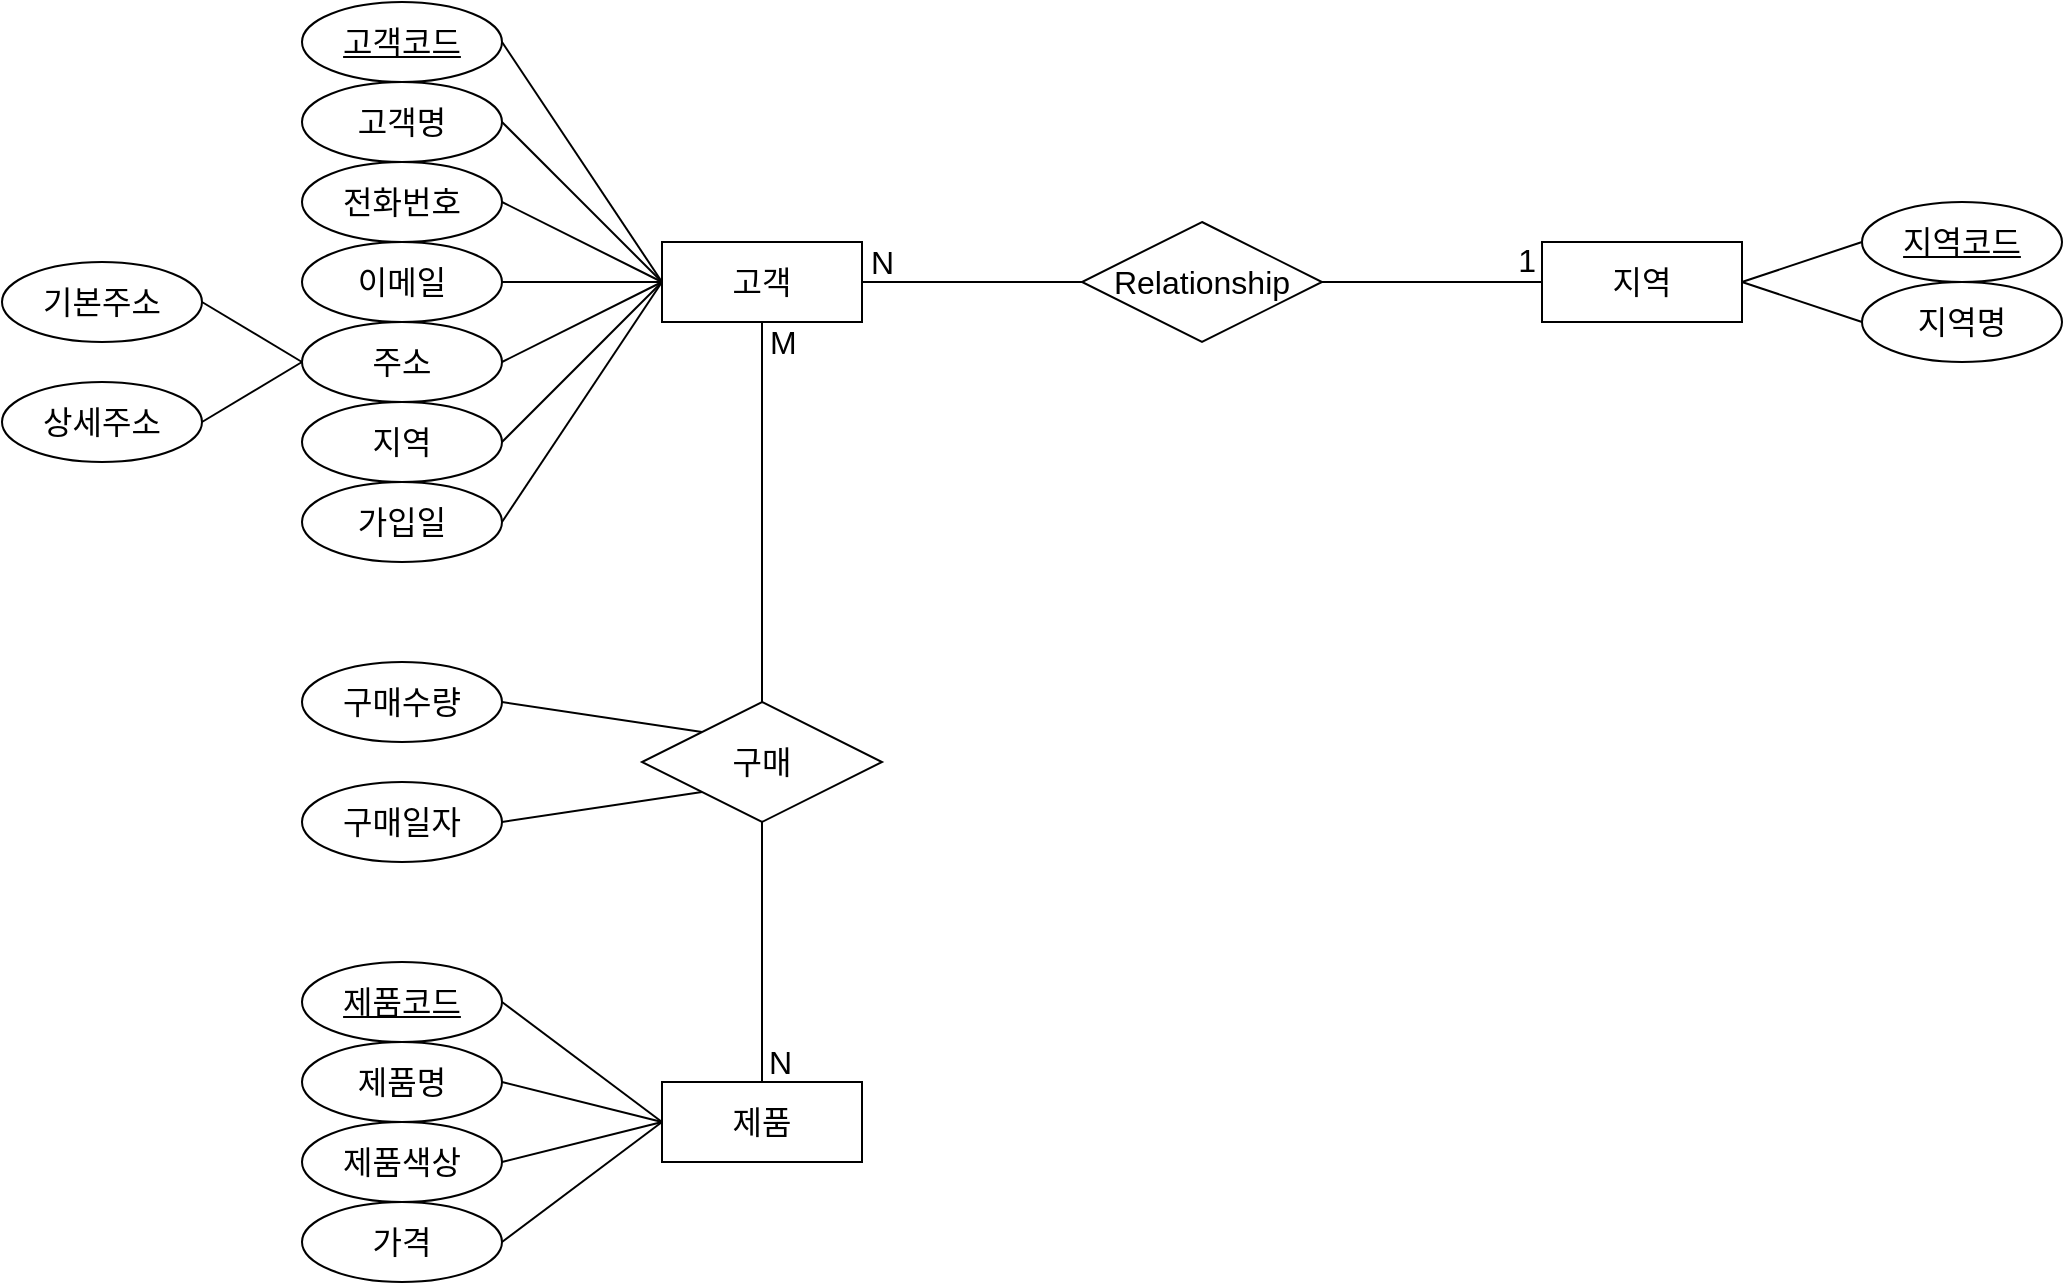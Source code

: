 <mxfile version="23.0.2" type="github" pages="2">
  <diagram name="페이지-1" id="VXVqVvbSLFKc98BMj8N4">
    <mxGraphModel dx="1903" dy="1603" grid="1" gridSize="10" guides="1" tooltips="1" connect="1" arrows="1" fold="1" page="0" pageScale="1" pageWidth="827" pageHeight="1169" math="0" shadow="0">
      <root>
        <mxCell id="0" />
        <mxCell id="1" parent="0" />
        <mxCell id="eDF0rX1CZeztAPuccwW2-1" value="고객" style="whiteSpace=wrap;html=1;align=center;fontSize=16;" vertex="1" parent="1">
          <mxGeometry x="-120" y="-120" width="100" height="40" as="geometry" />
        </mxCell>
        <mxCell id="eDF0rX1CZeztAPuccwW2-4" value="지역" style="whiteSpace=wrap;html=1;align=center;fontSize=16;" vertex="1" parent="1">
          <mxGeometry x="320" y="-120" width="100" height="40" as="geometry" />
        </mxCell>
        <mxCell id="eDF0rX1CZeztAPuccwW2-5" value="제품" style="whiteSpace=wrap;html=1;align=center;fontSize=16;" vertex="1" parent="1">
          <mxGeometry x="-120" y="300" width="100" height="40" as="geometry" />
        </mxCell>
        <mxCell id="eDF0rX1CZeztAPuccwW2-6" value="고객코드" style="ellipse;whiteSpace=wrap;html=1;align=center;fontStyle=4;fontSize=16;" vertex="1" parent="1">
          <mxGeometry x="-300" y="-240" width="100" height="40" as="geometry" />
        </mxCell>
        <mxCell id="eDF0rX1CZeztAPuccwW2-7" value="고객명" style="ellipse;whiteSpace=wrap;html=1;align=center;fontSize=16;" vertex="1" parent="1">
          <mxGeometry x="-300" y="-200" width="100" height="40" as="geometry" />
        </mxCell>
        <mxCell id="eDF0rX1CZeztAPuccwW2-8" value="전화번호" style="ellipse;whiteSpace=wrap;html=1;align=center;fontSize=16;" vertex="1" parent="1">
          <mxGeometry x="-300" y="-160" width="100" height="40" as="geometry" />
        </mxCell>
        <mxCell id="eDF0rX1CZeztAPuccwW2-9" value="이메일" style="ellipse;whiteSpace=wrap;html=1;align=center;fontSize=16;" vertex="1" parent="1">
          <mxGeometry x="-300" y="-120" width="100" height="40" as="geometry" />
        </mxCell>
        <mxCell id="eDF0rX1CZeztAPuccwW2-10" value="주소" style="ellipse;whiteSpace=wrap;html=1;align=center;fontSize=16;" vertex="1" parent="1">
          <mxGeometry x="-300" y="-80" width="100" height="40" as="geometry" />
        </mxCell>
        <mxCell id="eDF0rX1CZeztAPuccwW2-11" value="지역" style="ellipse;whiteSpace=wrap;html=1;align=center;fontSize=16;" vertex="1" parent="1">
          <mxGeometry x="-300" y="-40" width="100" height="40" as="geometry" />
        </mxCell>
        <mxCell id="eDF0rX1CZeztAPuccwW2-12" value="가입일&lt;br&gt;" style="ellipse;whiteSpace=wrap;html=1;align=center;fontSize=16;" vertex="1" parent="1">
          <mxGeometry x="-300" width="100" height="40" as="geometry" />
        </mxCell>
        <mxCell id="eDF0rX1CZeztAPuccwW2-13" value="기본주소" style="ellipse;whiteSpace=wrap;html=1;align=center;fontSize=16;" vertex="1" parent="1">
          <mxGeometry x="-450" y="-110" width="100" height="40" as="geometry" />
        </mxCell>
        <mxCell id="eDF0rX1CZeztAPuccwW2-14" value="상세주소" style="ellipse;whiteSpace=wrap;html=1;align=center;fontSize=16;" vertex="1" parent="1">
          <mxGeometry x="-450" y="-50" width="100" height="40" as="geometry" />
        </mxCell>
        <mxCell id="eDF0rX1CZeztAPuccwW2-15" value="지역명" style="ellipse;whiteSpace=wrap;html=1;align=center;fontSize=16;" vertex="1" parent="1">
          <mxGeometry x="480" y="-100" width="100" height="40" as="geometry" />
        </mxCell>
        <mxCell id="eDF0rX1CZeztAPuccwW2-16" value="지역코드" style="ellipse;whiteSpace=wrap;html=1;align=center;fontStyle=4;fontSize=16;" vertex="1" parent="1">
          <mxGeometry x="480" y="-140" width="100" height="40" as="geometry" />
        </mxCell>
        <mxCell id="eDF0rX1CZeztAPuccwW2-18" value="제품코드" style="ellipse;whiteSpace=wrap;html=1;align=center;fontStyle=4;fontSize=16;" vertex="1" parent="1">
          <mxGeometry x="-300" y="240" width="100" height="40" as="geometry" />
        </mxCell>
        <mxCell id="eDF0rX1CZeztAPuccwW2-19" value="제품명" style="ellipse;whiteSpace=wrap;html=1;align=center;fontSize=16;" vertex="1" parent="1">
          <mxGeometry x="-300" y="280" width="100" height="40" as="geometry" />
        </mxCell>
        <mxCell id="eDF0rX1CZeztAPuccwW2-20" value="제품색상" style="ellipse;whiteSpace=wrap;html=1;align=center;fontSize=16;" vertex="1" parent="1">
          <mxGeometry x="-300" y="320" width="100" height="40" as="geometry" />
        </mxCell>
        <mxCell id="eDF0rX1CZeztAPuccwW2-21" value="가격" style="ellipse;whiteSpace=wrap;html=1;align=center;fontSize=16;" vertex="1" parent="1">
          <mxGeometry x="-300" y="360" width="100" height="40" as="geometry" />
        </mxCell>
        <mxCell id="eDF0rX1CZeztAPuccwW2-23" value="" style="endArrow=none;html=1;rounded=0;fontSize=12;startSize=8;endSize=8;curved=1;exitX=0.5;exitY=1;exitDx=0;exitDy=0;entryX=0.5;entryY=0;entryDx=0;entryDy=0;" edge="1" parent="1" source="eDF0rX1CZeztAPuccwW2-1" target="eDF0rX1CZeztAPuccwW2-5">
          <mxGeometry relative="1" as="geometry">
            <mxPoint x="-240" y="70" as="sourcePoint" />
            <mxPoint x="-80" y="70" as="targetPoint" />
          </mxGeometry>
        </mxCell>
        <mxCell id="eDF0rX1CZeztAPuccwW2-24" value="M" style="resizable=0;html=1;whiteSpace=wrap;align=left;verticalAlign=bottom;fontSize=16;" connectable="0" vertex="1" parent="eDF0rX1CZeztAPuccwW2-23">
          <mxGeometry x="-1" relative="1" as="geometry">
            <mxPoint x="2" y="21" as="offset" />
          </mxGeometry>
        </mxCell>
        <mxCell id="eDF0rX1CZeztAPuccwW2-25" value="N" style="resizable=0;html=1;whiteSpace=wrap;align=right;verticalAlign=bottom;fontSize=16;" connectable="0" vertex="1" parent="eDF0rX1CZeztAPuccwW2-23">
          <mxGeometry x="1" relative="1" as="geometry">
            <mxPoint x="16" y="1" as="offset" />
          </mxGeometry>
        </mxCell>
        <mxCell id="eDF0rX1CZeztAPuccwW2-22" value="구매" style="shape=rhombus;perimeter=rhombusPerimeter;whiteSpace=wrap;html=1;align=center;fontSize=16;" vertex="1" parent="1">
          <mxGeometry x="-130" y="110" width="120" height="60" as="geometry" />
        </mxCell>
        <mxCell id="eDF0rX1CZeztAPuccwW2-26" value="구매수량" style="ellipse;whiteSpace=wrap;html=1;align=center;fontSize=16;" vertex="1" parent="1">
          <mxGeometry x="-300" y="90" width="100" height="40" as="geometry" />
        </mxCell>
        <mxCell id="eDF0rX1CZeztAPuccwW2-27" value="구매일자" style="ellipse;whiteSpace=wrap;html=1;align=center;fontSize=16;" vertex="1" parent="1">
          <mxGeometry x="-300" y="150" width="100" height="40" as="geometry" />
        </mxCell>
        <mxCell id="eDF0rX1CZeztAPuccwW2-28" value="Relationship" style="shape=rhombus;perimeter=rhombusPerimeter;whiteSpace=wrap;html=1;align=center;fontSize=16;" vertex="1" parent="1">
          <mxGeometry x="90" y="-130" width="120" height="60" as="geometry" />
        </mxCell>
        <mxCell id="eDF0rX1CZeztAPuccwW2-29" value="" style="endArrow=none;html=1;rounded=0;fontSize=12;startSize=8;endSize=8;curved=1;entryX=0;entryY=0.5;entryDx=0;entryDy=0;exitX=1;exitY=0.5;exitDx=0;exitDy=0;" edge="1" parent="1" source="eDF0rX1CZeztAPuccwW2-28" target="eDF0rX1CZeztAPuccwW2-4">
          <mxGeometry relative="1" as="geometry">
            <mxPoint x="130" y="70" as="sourcePoint" />
            <mxPoint x="290" y="70" as="targetPoint" />
          </mxGeometry>
        </mxCell>
        <mxCell id="eDF0rX1CZeztAPuccwW2-30" value="1" style="resizable=0;html=1;whiteSpace=wrap;align=right;verticalAlign=bottom;fontSize=16;" connectable="0" vertex="1" parent="eDF0rX1CZeztAPuccwW2-29">
          <mxGeometry x="1" relative="1" as="geometry">
            <mxPoint x="-2" as="offset" />
          </mxGeometry>
        </mxCell>
        <mxCell id="eDF0rX1CZeztAPuccwW2-31" value="" style="endArrow=none;html=1;rounded=0;fontSize=12;startSize=8;endSize=8;curved=1;entryX=1;entryY=0.5;entryDx=0;entryDy=0;exitX=0;exitY=0.5;exitDx=0;exitDy=0;" edge="1" parent="1" source="eDF0rX1CZeztAPuccwW2-28" target="eDF0rX1CZeztAPuccwW2-1">
          <mxGeometry relative="1" as="geometry">
            <mxPoint x="130" y="70" as="sourcePoint" />
            <mxPoint x="290" y="70" as="targetPoint" />
          </mxGeometry>
        </mxCell>
        <mxCell id="eDF0rX1CZeztAPuccwW2-32" value="N" style="resizable=0;html=1;whiteSpace=wrap;align=right;verticalAlign=bottom;fontSize=16;" connectable="0" vertex="1" parent="eDF0rX1CZeztAPuccwW2-31">
          <mxGeometry x="1" relative="1" as="geometry">
            <mxPoint x="17" y="1" as="offset" />
          </mxGeometry>
        </mxCell>
        <mxCell id="eDF0rX1CZeztAPuccwW2-33" value="" style="endArrow=none;html=1;rounded=0;fontSize=12;startSize=8;endSize=8;curved=1;exitX=1;exitY=0.5;exitDx=0;exitDy=0;entryX=0;entryY=0.5;entryDx=0;entryDy=0;" edge="1" parent="1" source="eDF0rX1CZeztAPuccwW2-6" target="eDF0rX1CZeztAPuccwW2-1">
          <mxGeometry relative="1" as="geometry">
            <mxPoint x="-190" y="60" as="sourcePoint" />
            <mxPoint x="-30" y="60" as="targetPoint" />
          </mxGeometry>
        </mxCell>
        <mxCell id="eDF0rX1CZeztAPuccwW2-34" value="" style="endArrow=none;html=1;rounded=0;fontSize=12;startSize=8;endSize=8;curved=1;exitX=1;exitY=0.5;exitDx=0;exitDy=0;entryX=0;entryY=0.5;entryDx=0;entryDy=0;" edge="1" parent="1" source="eDF0rX1CZeztAPuccwW2-7" target="eDF0rX1CZeztAPuccwW2-1">
          <mxGeometry relative="1" as="geometry">
            <mxPoint x="-190" y="-210" as="sourcePoint" />
            <mxPoint x="-110" y="-90" as="targetPoint" />
          </mxGeometry>
        </mxCell>
        <mxCell id="eDF0rX1CZeztAPuccwW2-35" value="" style="endArrow=none;html=1;rounded=0;fontSize=12;startSize=8;endSize=8;curved=1;exitX=1;exitY=0.5;exitDx=0;exitDy=0;entryX=0;entryY=0.5;entryDx=0;entryDy=0;" edge="1" parent="1" source="eDF0rX1CZeztAPuccwW2-8" target="eDF0rX1CZeztAPuccwW2-1">
          <mxGeometry relative="1" as="geometry">
            <mxPoint x="-190" y="-170" as="sourcePoint" />
            <mxPoint x="-110" y="-90" as="targetPoint" />
          </mxGeometry>
        </mxCell>
        <mxCell id="eDF0rX1CZeztAPuccwW2-36" value="" style="endArrow=none;html=1;rounded=0;fontSize=12;startSize=8;endSize=8;curved=1;exitX=1;exitY=0.5;exitDx=0;exitDy=0;entryX=0;entryY=0.5;entryDx=0;entryDy=0;" edge="1" parent="1" source="eDF0rX1CZeztAPuccwW2-9" target="eDF0rX1CZeztAPuccwW2-1">
          <mxGeometry relative="1" as="geometry">
            <mxPoint x="-190" y="-130" as="sourcePoint" />
            <mxPoint x="-110" y="-90" as="targetPoint" />
          </mxGeometry>
        </mxCell>
        <mxCell id="eDF0rX1CZeztAPuccwW2-37" value="" style="endArrow=none;html=1;rounded=0;fontSize=12;startSize=8;endSize=8;curved=1;exitX=1;exitY=0.5;exitDx=0;exitDy=0;entryX=0;entryY=0.5;entryDx=0;entryDy=0;" edge="1" parent="1" source="eDF0rX1CZeztAPuccwW2-10" target="eDF0rX1CZeztAPuccwW2-1">
          <mxGeometry relative="1" as="geometry">
            <mxPoint x="-190" y="-90" as="sourcePoint" />
            <mxPoint x="-110" y="-90" as="targetPoint" />
          </mxGeometry>
        </mxCell>
        <mxCell id="eDF0rX1CZeztAPuccwW2-38" value="" style="endArrow=none;html=1;rounded=0;fontSize=12;startSize=8;endSize=8;curved=1;exitX=1;exitY=0.5;exitDx=0;exitDy=0;entryX=0;entryY=0.5;entryDx=0;entryDy=0;" edge="1" parent="1" source="eDF0rX1CZeztAPuccwW2-11" target="eDF0rX1CZeztAPuccwW2-1">
          <mxGeometry relative="1" as="geometry">
            <mxPoint x="-180" y="-80" as="sourcePoint" />
            <mxPoint x="-100" y="-80" as="targetPoint" />
          </mxGeometry>
        </mxCell>
        <mxCell id="eDF0rX1CZeztAPuccwW2-39" value="" style="endArrow=none;html=1;rounded=0;fontSize=12;startSize=8;endSize=8;curved=1;exitX=1;exitY=0.5;exitDx=0;exitDy=0;entryX=0;entryY=0.5;entryDx=0;entryDy=0;" edge="1" parent="1" source="eDF0rX1CZeztAPuccwW2-12" target="eDF0rX1CZeztAPuccwW2-1">
          <mxGeometry relative="1" as="geometry">
            <mxPoint x="-170" y="-70" as="sourcePoint" />
            <mxPoint x="-90" y="-70" as="targetPoint" />
          </mxGeometry>
        </mxCell>
        <mxCell id="eDF0rX1CZeztAPuccwW2-40" value="" style="endArrow=none;html=1;rounded=0;fontSize=12;startSize=8;endSize=8;curved=1;exitX=1;exitY=0.5;exitDx=0;exitDy=0;entryX=0;entryY=0;entryDx=0;entryDy=0;" edge="1" parent="1" source="eDF0rX1CZeztAPuccwW2-26" target="eDF0rX1CZeztAPuccwW2-22">
          <mxGeometry relative="1" as="geometry">
            <mxPoint x="-190" y="30" as="sourcePoint" />
            <mxPoint x="-110" y="-90" as="targetPoint" />
          </mxGeometry>
        </mxCell>
        <mxCell id="eDF0rX1CZeztAPuccwW2-41" value="" style="endArrow=none;html=1;rounded=0;fontSize=12;startSize=8;endSize=8;curved=1;exitX=1;exitY=0.5;exitDx=0;exitDy=0;entryX=0;entryY=1;entryDx=0;entryDy=0;" edge="1" parent="1" source="eDF0rX1CZeztAPuccwW2-27" target="eDF0rX1CZeztAPuccwW2-22">
          <mxGeometry relative="1" as="geometry">
            <mxPoint x="-190" y="120" as="sourcePoint" />
            <mxPoint x="-90" y="135" as="targetPoint" />
          </mxGeometry>
        </mxCell>
        <mxCell id="eDF0rX1CZeztAPuccwW2-42" value="" style="endArrow=none;html=1;rounded=0;fontSize=12;startSize=8;endSize=8;curved=1;exitX=1;exitY=0.5;exitDx=0;exitDy=0;entryX=0;entryY=0.5;entryDx=0;entryDy=0;" edge="1" parent="1" source="eDF0rX1CZeztAPuccwW2-18" target="eDF0rX1CZeztAPuccwW2-5">
          <mxGeometry relative="1" as="geometry">
            <mxPoint x="-190" y="180" as="sourcePoint" />
            <mxPoint x="-90" y="165" as="targetPoint" />
          </mxGeometry>
        </mxCell>
        <mxCell id="eDF0rX1CZeztAPuccwW2-43" value="" style="endArrow=none;html=1;rounded=0;fontSize=12;startSize=8;endSize=8;curved=1;exitX=1;exitY=0.5;exitDx=0;exitDy=0;entryX=0;entryY=0.5;entryDx=0;entryDy=0;" edge="1" parent="1" source="eDF0rX1CZeztAPuccwW2-19" target="eDF0rX1CZeztAPuccwW2-5">
          <mxGeometry relative="1" as="geometry">
            <mxPoint x="-190" y="270" as="sourcePoint" />
            <mxPoint x="-110" y="330" as="targetPoint" />
          </mxGeometry>
        </mxCell>
        <mxCell id="eDF0rX1CZeztAPuccwW2-44" value="" style="endArrow=none;html=1;rounded=0;fontSize=12;startSize=8;endSize=8;curved=1;exitX=1;exitY=0.5;exitDx=0;exitDy=0;entryX=0;entryY=0.5;entryDx=0;entryDy=0;" edge="1" parent="1" source="eDF0rX1CZeztAPuccwW2-20" target="eDF0rX1CZeztAPuccwW2-5">
          <mxGeometry relative="1" as="geometry">
            <mxPoint x="-190" y="310" as="sourcePoint" />
            <mxPoint x="-110" y="330" as="targetPoint" />
          </mxGeometry>
        </mxCell>
        <mxCell id="eDF0rX1CZeztAPuccwW2-45" value="" style="endArrow=none;html=1;rounded=0;fontSize=12;startSize=8;endSize=8;curved=1;exitX=1;exitY=0.5;exitDx=0;exitDy=0;entryX=0;entryY=0.5;entryDx=0;entryDy=0;" edge="1" parent="1" source="eDF0rX1CZeztAPuccwW2-21" target="eDF0rX1CZeztAPuccwW2-5">
          <mxGeometry relative="1" as="geometry">
            <mxPoint x="-180" y="320" as="sourcePoint" />
            <mxPoint x="-100" y="340" as="targetPoint" />
          </mxGeometry>
        </mxCell>
        <mxCell id="eDF0rX1CZeztAPuccwW2-46" value="" style="endArrow=none;html=1;rounded=0;fontSize=12;startSize=8;endSize=8;curved=1;exitX=1;exitY=0.5;exitDx=0;exitDy=0;entryX=0;entryY=0.5;entryDx=0;entryDy=0;" edge="1" parent="1" source="eDF0rX1CZeztAPuccwW2-13" target="eDF0rX1CZeztAPuccwW2-10">
          <mxGeometry relative="1" as="geometry">
            <mxPoint x="-350" y="-100" as="sourcePoint" />
            <mxPoint x="-270" y="-80" as="targetPoint" />
          </mxGeometry>
        </mxCell>
        <mxCell id="eDF0rX1CZeztAPuccwW2-47" value="" style="endArrow=none;html=1;rounded=0;fontSize=12;startSize=8;endSize=8;curved=1;exitX=1;exitY=0.5;exitDx=0;exitDy=0;entryX=0;entryY=0.5;entryDx=0;entryDy=0;" edge="1" parent="1" source="eDF0rX1CZeztAPuccwW2-14" target="eDF0rX1CZeztAPuccwW2-10">
          <mxGeometry relative="1" as="geometry">
            <mxPoint x="-340" y="-90" as="sourcePoint" />
            <mxPoint x="-290" y="-50" as="targetPoint" />
          </mxGeometry>
        </mxCell>
        <mxCell id="eDF0rX1CZeztAPuccwW2-48" value="" style="endArrow=none;html=1;rounded=0;fontSize=12;startSize=8;endSize=8;curved=1;exitX=1;exitY=0.5;exitDx=0;exitDy=0;entryX=0;entryY=0.5;entryDx=0;entryDy=0;" edge="1" parent="1" source="eDF0rX1CZeztAPuccwW2-4" target="eDF0rX1CZeztAPuccwW2-16">
          <mxGeometry relative="1" as="geometry">
            <mxPoint x="310" y="60" as="sourcePoint" />
            <mxPoint x="470" y="60" as="targetPoint" />
          </mxGeometry>
        </mxCell>
        <mxCell id="eDF0rX1CZeztAPuccwW2-49" value="" style="endArrow=none;html=1;rounded=0;fontSize=12;startSize=8;endSize=8;curved=1;exitX=1;exitY=0.5;exitDx=0;exitDy=0;entryX=0;entryY=0.5;entryDx=0;entryDy=0;" edge="1" parent="1" source="eDF0rX1CZeztAPuccwW2-4" target="eDF0rX1CZeztAPuccwW2-15">
          <mxGeometry relative="1" as="geometry">
            <mxPoint x="430" y="-90" as="sourcePoint" />
            <mxPoint x="490" y="-110" as="targetPoint" />
          </mxGeometry>
        </mxCell>
      </root>
    </mxGraphModel>
  </diagram>
  <diagram id="JuvKxeR1rOU4n8186Sb1" name="릴레이션">
    <mxGraphModel dx="1172" dy="1242" grid="1" gridSize="10" guides="1" tooltips="1" connect="1" arrows="1" fold="1" page="0" pageScale="1" pageWidth="827" pageHeight="1169" math="0" shadow="0">
      <root>
        <mxCell id="0" />
        <mxCell id="1" parent="0" />
        <mxCell id="ceYLRNmk7_6QOQrxrqJo-1" value="고객" style="shape=table;startSize=30;container=1;collapsible=1;childLayout=tableLayout;fixedRows=1;rowLines=0;fontStyle=1;align=center;resizeLast=1;html=1;whiteSpace=wrap;fontSize=16;" vertex="1" parent="1">
          <mxGeometry x="-120" y="-120" width="180" height="270" as="geometry" />
        </mxCell>
        <mxCell id="ceYLRNmk7_6QOQrxrqJo-2" value="" style="shape=tableRow;horizontal=0;startSize=0;swimlaneHead=0;swimlaneBody=0;fillColor=none;collapsible=0;dropTarget=0;points=[[0,0.5],[1,0.5]];portConstraint=eastwest;top=0;left=0;right=0;bottom=0;html=1;fontSize=16;" vertex="1" parent="ceYLRNmk7_6QOQrxrqJo-1">
          <mxGeometry y="30" width="180" height="30" as="geometry" />
        </mxCell>
        <mxCell id="ceYLRNmk7_6QOQrxrqJo-3" value="PK" style="shape=partialRectangle;connectable=0;fillColor=none;top=0;left=0;bottom=0;right=0;fontStyle=1;overflow=hidden;html=1;whiteSpace=wrap;fontSize=16;" vertex="1" parent="ceYLRNmk7_6QOQrxrqJo-2">
          <mxGeometry width="60" height="30" as="geometry">
            <mxRectangle width="60" height="30" as="alternateBounds" />
          </mxGeometry>
        </mxCell>
        <mxCell id="ceYLRNmk7_6QOQrxrqJo-4" value="고객코드" style="shape=partialRectangle;connectable=0;fillColor=none;top=0;left=0;bottom=0;right=0;align=left;spacingLeft=6;fontStyle=5;overflow=hidden;html=1;whiteSpace=wrap;fontSize=16;" vertex="1" parent="ceYLRNmk7_6QOQrxrqJo-2">
          <mxGeometry x="60" width="120" height="30" as="geometry">
            <mxRectangle width="120" height="30" as="alternateBounds" />
          </mxGeometry>
        </mxCell>
        <mxCell id="ceYLRNmk7_6QOQrxrqJo-5" value="" style="shape=tableRow;horizontal=0;startSize=0;swimlaneHead=0;swimlaneBody=0;fillColor=none;collapsible=0;dropTarget=0;points=[[0,0.5],[1,0.5]];portConstraint=eastwest;top=0;left=0;right=0;bottom=1;html=1;fontSize=16;" vertex="1" parent="ceYLRNmk7_6QOQrxrqJo-1">
          <mxGeometry y="60" width="180" height="30" as="geometry" />
        </mxCell>
        <mxCell id="ceYLRNmk7_6QOQrxrqJo-6" value="FK" style="shape=partialRectangle;connectable=0;fillColor=none;top=0;left=0;bottom=0;right=0;fontStyle=1;overflow=hidden;html=1;whiteSpace=wrap;fontSize=16;" vertex="1" parent="ceYLRNmk7_6QOQrxrqJo-5">
          <mxGeometry width="60" height="30" as="geometry">
            <mxRectangle width="60" height="30" as="alternateBounds" />
          </mxGeometry>
        </mxCell>
        <mxCell id="ceYLRNmk7_6QOQrxrqJo-7" value="지역코드" style="shape=partialRectangle;connectable=0;fillColor=none;top=0;left=0;bottom=0;right=0;align=left;spacingLeft=6;fontStyle=5;overflow=hidden;html=1;whiteSpace=wrap;fontSize=16;" vertex="1" parent="ceYLRNmk7_6QOQrxrqJo-5">
          <mxGeometry x="60" width="120" height="30" as="geometry">
            <mxRectangle width="120" height="30" as="alternateBounds" />
          </mxGeometry>
        </mxCell>
        <mxCell id="ceYLRNmk7_6QOQrxrqJo-8" value="" style="shape=tableRow;horizontal=0;startSize=0;swimlaneHead=0;swimlaneBody=0;fillColor=none;collapsible=0;dropTarget=0;points=[[0,0.5],[1,0.5]];portConstraint=eastwest;top=0;left=0;right=0;bottom=0;html=1;fontSize=16;" vertex="1" parent="ceYLRNmk7_6QOQrxrqJo-1">
          <mxGeometry y="90" width="180" height="30" as="geometry" />
        </mxCell>
        <mxCell id="ceYLRNmk7_6QOQrxrqJo-9" value="" style="shape=partialRectangle;connectable=0;fillColor=none;top=0;left=0;bottom=0;right=0;editable=1;overflow=hidden;html=1;whiteSpace=wrap;fontSize=16;" vertex="1" parent="ceYLRNmk7_6QOQrxrqJo-8">
          <mxGeometry width="60" height="30" as="geometry">
            <mxRectangle width="60" height="30" as="alternateBounds" />
          </mxGeometry>
        </mxCell>
        <mxCell id="ceYLRNmk7_6QOQrxrqJo-10" value="고객명" style="shape=partialRectangle;connectable=0;fillColor=none;top=0;left=0;bottom=0;right=0;align=left;spacingLeft=6;overflow=hidden;html=1;whiteSpace=wrap;fontSize=16;" vertex="1" parent="ceYLRNmk7_6QOQrxrqJo-8">
          <mxGeometry x="60" width="120" height="30" as="geometry">
            <mxRectangle width="120" height="30" as="alternateBounds" />
          </mxGeometry>
        </mxCell>
        <mxCell id="ceYLRNmk7_6QOQrxrqJo-11" value="" style="shape=tableRow;horizontal=0;startSize=0;swimlaneHead=0;swimlaneBody=0;fillColor=none;collapsible=0;dropTarget=0;points=[[0,0.5],[1,0.5]];portConstraint=eastwest;top=0;left=0;right=0;bottom=0;html=1;fontSize=16;" vertex="1" parent="ceYLRNmk7_6QOQrxrqJo-1">
          <mxGeometry y="120" width="180" height="30" as="geometry" />
        </mxCell>
        <mxCell id="ceYLRNmk7_6QOQrxrqJo-12" value="" style="shape=partialRectangle;connectable=0;fillColor=none;top=0;left=0;bottom=0;right=0;editable=1;overflow=hidden;html=1;whiteSpace=wrap;fontSize=16;" vertex="1" parent="ceYLRNmk7_6QOQrxrqJo-11">
          <mxGeometry width="60" height="30" as="geometry">
            <mxRectangle width="60" height="30" as="alternateBounds" />
          </mxGeometry>
        </mxCell>
        <mxCell id="ceYLRNmk7_6QOQrxrqJo-13" value="전화번호" style="shape=partialRectangle;connectable=0;fillColor=none;top=0;left=0;bottom=0;right=0;align=left;spacingLeft=6;overflow=hidden;html=1;whiteSpace=wrap;fontSize=16;" vertex="1" parent="ceYLRNmk7_6QOQrxrqJo-11">
          <mxGeometry x="60" width="120" height="30" as="geometry">
            <mxRectangle width="120" height="30" as="alternateBounds" />
          </mxGeometry>
        </mxCell>
        <mxCell id="27xxhIiOS2P7ywgRNnec-1" value="" style="shape=tableRow;horizontal=0;startSize=0;swimlaneHead=0;swimlaneBody=0;fillColor=none;collapsible=0;dropTarget=0;points=[[0,0.5],[1,0.5]];portConstraint=eastwest;top=0;left=0;right=0;bottom=0;html=1;fontSize=16;" vertex="1" parent="ceYLRNmk7_6QOQrxrqJo-1">
          <mxGeometry y="150" width="180" height="30" as="geometry" />
        </mxCell>
        <mxCell id="27xxhIiOS2P7ywgRNnec-2" value="" style="shape=partialRectangle;connectable=0;fillColor=none;top=0;left=0;bottom=0;right=0;editable=1;overflow=hidden;html=1;whiteSpace=wrap;fontSize=16;" vertex="1" parent="27xxhIiOS2P7ywgRNnec-1">
          <mxGeometry width="60" height="30" as="geometry">
            <mxRectangle width="60" height="30" as="alternateBounds" />
          </mxGeometry>
        </mxCell>
        <mxCell id="27xxhIiOS2P7ywgRNnec-3" value="이메일" style="shape=partialRectangle;connectable=0;fillColor=none;top=0;left=0;bottom=0;right=0;align=left;spacingLeft=6;overflow=hidden;html=1;whiteSpace=wrap;fontSize=16;" vertex="1" parent="27xxhIiOS2P7ywgRNnec-1">
          <mxGeometry x="60" width="120" height="30" as="geometry">
            <mxRectangle width="120" height="30" as="alternateBounds" />
          </mxGeometry>
        </mxCell>
        <mxCell id="27xxhIiOS2P7ywgRNnec-4" value="" style="shape=tableRow;horizontal=0;startSize=0;swimlaneHead=0;swimlaneBody=0;fillColor=none;collapsible=0;dropTarget=0;points=[[0,0.5],[1,0.5]];portConstraint=eastwest;top=0;left=0;right=0;bottom=0;html=1;fontSize=16;" vertex="1" parent="ceYLRNmk7_6QOQrxrqJo-1">
          <mxGeometry y="180" width="180" height="30" as="geometry" />
        </mxCell>
        <mxCell id="27xxhIiOS2P7ywgRNnec-5" value="" style="shape=partialRectangle;connectable=0;fillColor=none;top=0;left=0;bottom=0;right=0;editable=1;overflow=hidden;html=1;whiteSpace=wrap;fontSize=16;" vertex="1" parent="27xxhIiOS2P7ywgRNnec-4">
          <mxGeometry width="60" height="30" as="geometry">
            <mxRectangle width="60" height="30" as="alternateBounds" />
          </mxGeometry>
        </mxCell>
        <mxCell id="27xxhIiOS2P7ywgRNnec-6" value="주소" style="shape=partialRectangle;connectable=0;fillColor=none;top=0;left=0;bottom=0;right=0;align=left;spacingLeft=6;overflow=hidden;html=1;whiteSpace=wrap;fontSize=16;" vertex="1" parent="27xxhIiOS2P7ywgRNnec-4">
          <mxGeometry x="60" width="120" height="30" as="geometry">
            <mxRectangle width="120" height="30" as="alternateBounds" />
          </mxGeometry>
        </mxCell>
        <mxCell id="27xxhIiOS2P7ywgRNnec-7" value="" style="shape=tableRow;horizontal=0;startSize=0;swimlaneHead=0;swimlaneBody=0;fillColor=none;collapsible=0;dropTarget=0;points=[[0,0.5],[1,0.5]];portConstraint=eastwest;top=0;left=0;right=0;bottom=0;html=1;fontSize=16;" vertex="1" parent="ceYLRNmk7_6QOQrxrqJo-1">
          <mxGeometry y="210" width="180" height="30" as="geometry" />
        </mxCell>
        <mxCell id="27xxhIiOS2P7ywgRNnec-8" value="" style="shape=partialRectangle;connectable=0;fillColor=none;top=0;left=0;bottom=0;right=0;editable=1;overflow=hidden;html=1;whiteSpace=wrap;fontSize=16;" vertex="1" parent="27xxhIiOS2P7ywgRNnec-7">
          <mxGeometry width="60" height="30" as="geometry">
            <mxRectangle width="60" height="30" as="alternateBounds" />
          </mxGeometry>
        </mxCell>
        <mxCell id="27xxhIiOS2P7ywgRNnec-9" value="지역" style="shape=partialRectangle;connectable=0;fillColor=none;top=0;left=0;bottom=0;right=0;align=left;spacingLeft=6;overflow=hidden;html=1;whiteSpace=wrap;fontSize=16;" vertex="1" parent="27xxhIiOS2P7ywgRNnec-7">
          <mxGeometry x="60" width="120" height="30" as="geometry">
            <mxRectangle width="120" height="30" as="alternateBounds" />
          </mxGeometry>
        </mxCell>
        <mxCell id="27xxhIiOS2P7ywgRNnec-10" value="" style="shape=tableRow;horizontal=0;startSize=0;swimlaneHead=0;swimlaneBody=0;fillColor=none;collapsible=0;dropTarget=0;points=[[0,0.5],[1,0.5]];portConstraint=eastwest;top=0;left=0;right=0;bottom=0;html=1;fontSize=16;" vertex="1" parent="ceYLRNmk7_6QOQrxrqJo-1">
          <mxGeometry y="240" width="180" height="30" as="geometry" />
        </mxCell>
        <mxCell id="27xxhIiOS2P7ywgRNnec-11" value="" style="shape=partialRectangle;connectable=0;fillColor=none;top=0;left=0;bottom=0;right=0;editable=1;overflow=hidden;html=1;whiteSpace=wrap;fontSize=16;" vertex="1" parent="27xxhIiOS2P7ywgRNnec-10">
          <mxGeometry width="60" height="30" as="geometry">
            <mxRectangle width="60" height="30" as="alternateBounds" />
          </mxGeometry>
        </mxCell>
        <mxCell id="27xxhIiOS2P7ywgRNnec-12" value="가입일" style="shape=partialRectangle;connectable=0;fillColor=none;top=0;left=0;bottom=0;right=0;align=left;spacingLeft=6;overflow=hidden;html=1;whiteSpace=wrap;fontSize=16;" vertex="1" parent="27xxhIiOS2P7ywgRNnec-10">
          <mxGeometry x="60" width="120" height="30" as="geometry">
            <mxRectangle width="120" height="30" as="alternateBounds" />
          </mxGeometry>
        </mxCell>
        <mxCell id="27xxhIiOS2P7ywgRNnec-16" value="제품" style="shape=table;startSize=30;container=1;collapsible=1;childLayout=tableLayout;fixedRows=1;rowLines=0;fontStyle=1;align=center;resizeLast=1;html=1;whiteSpace=wrap;fontSize=16;" vertex="1" parent="1">
          <mxGeometry x="440" y="-120" width="180" height="150" as="geometry" />
        </mxCell>
        <mxCell id="27xxhIiOS2P7ywgRNnec-17" value="" style="shape=tableRow;horizontal=0;startSize=0;swimlaneHead=0;swimlaneBody=0;fillColor=none;collapsible=0;dropTarget=0;points=[[0,0.5],[1,0.5]];portConstraint=eastwest;top=0;left=0;right=0;bottom=0;html=1;fontSize=16;" vertex="1" parent="27xxhIiOS2P7ywgRNnec-16">
          <mxGeometry y="30" width="180" height="30" as="geometry" />
        </mxCell>
        <mxCell id="27xxhIiOS2P7ywgRNnec-18" value="PK" style="shape=partialRectangle;connectable=0;fillColor=none;top=0;left=0;bottom=0;right=0;fontStyle=1;overflow=hidden;html=1;whiteSpace=wrap;fontSize=16;" vertex="1" parent="27xxhIiOS2P7ywgRNnec-17">
          <mxGeometry width="60" height="30" as="geometry">
            <mxRectangle width="60" height="30" as="alternateBounds" />
          </mxGeometry>
        </mxCell>
        <mxCell id="27xxhIiOS2P7ywgRNnec-19" value="제품코드" style="shape=partialRectangle;connectable=0;fillColor=none;top=0;left=0;bottom=0;right=0;align=left;spacingLeft=6;fontStyle=5;overflow=hidden;html=1;whiteSpace=wrap;fontSize=16;" vertex="1" parent="27xxhIiOS2P7ywgRNnec-17">
          <mxGeometry x="60" width="120" height="30" as="geometry">
            <mxRectangle width="120" height="30" as="alternateBounds" />
          </mxGeometry>
        </mxCell>
        <mxCell id="27xxhIiOS2P7ywgRNnec-23" value="" style="shape=tableRow;horizontal=0;startSize=0;swimlaneHead=0;swimlaneBody=0;fillColor=none;collapsible=0;dropTarget=0;points=[[0,0.5],[1,0.5]];portConstraint=eastwest;top=0;left=0;right=0;bottom=0;html=1;fontSize=16;" vertex="1" parent="27xxhIiOS2P7ywgRNnec-16">
          <mxGeometry y="60" width="180" height="30" as="geometry" />
        </mxCell>
        <mxCell id="27xxhIiOS2P7ywgRNnec-24" value="" style="shape=partialRectangle;connectable=0;fillColor=none;top=0;left=0;bottom=0;right=0;editable=1;overflow=hidden;html=1;whiteSpace=wrap;fontSize=16;" vertex="1" parent="27xxhIiOS2P7ywgRNnec-23">
          <mxGeometry width="60" height="30" as="geometry">
            <mxRectangle width="60" height="30" as="alternateBounds" />
          </mxGeometry>
        </mxCell>
        <mxCell id="27xxhIiOS2P7ywgRNnec-25" value="제품명" style="shape=partialRectangle;connectable=0;fillColor=none;top=0;left=0;bottom=0;right=0;align=left;spacingLeft=6;overflow=hidden;html=1;whiteSpace=wrap;fontSize=16;" vertex="1" parent="27xxhIiOS2P7ywgRNnec-23">
          <mxGeometry x="60" width="120" height="30" as="geometry">
            <mxRectangle width="120" height="30" as="alternateBounds" />
          </mxGeometry>
        </mxCell>
        <mxCell id="27xxhIiOS2P7ywgRNnec-26" value="" style="shape=tableRow;horizontal=0;startSize=0;swimlaneHead=0;swimlaneBody=0;fillColor=none;collapsible=0;dropTarget=0;points=[[0,0.5],[1,0.5]];portConstraint=eastwest;top=0;left=0;right=0;bottom=0;html=1;fontSize=16;" vertex="1" parent="27xxhIiOS2P7ywgRNnec-16">
          <mxGeometry y="90" width="180" height="30" as="geometry" />
        </mxCell>
        <mxCell id="27xxhIiOS2P7ywgRNnec-27" value="" style="shape=partialRectangle;connectable=0;fillColor=none;top=0;left=0;bottom=0;right=0;editable=1;overflow=hidden;html=1;whiteSpace=wrap;fontSize=16;" vertex="1" parent="27xxhIiOS2P7ywgRNnec-26">
          <mxGeometry width="60" height="30" as="geometry">
            <mxRectangle width="60" height="30" as="alternateBounds" />
          </mxGeometry>
        </mxCell>
        <mxCell id="27xxhIiOS2P7ywgRNnec-28" value="제품색상" style="shape=partialRectangle;connectable=0;fillColor=none;top=0;left=0;bottom=0;right=0;align=left;spacingLeft=6;overflow=hidden;html=1;whiteSpace=wrap;fontSize=16;" vertex="1" parent="27xxhIiOS2P7ywgRNnec-26">
          <mxGeometry x="60" width="120" height="30" as="geometry">
            <mxRectangle width="120" height="30" as="alternateBounds" />
          </mxGeometry>
        </mxCell>
        <mxCell id="27xxhIiOS2P7ywgRNnec-29" value="" style="shape=tableRow;horizontal=0;startSize=0;swimlaneHead=0;swimlaneBody=0;fillColor=none;collapsible=0;dropTarget=0;points=[[0,0.5],[1,0.5]];portConstraint=eastwest;top=0;left=0;right=0;bottom=0;html=1;fontSize=16;" vertex="1" parent="27xxhIiOS2P7ywgRNnec-16">
          <mxGeometry y="120" width="180" height="30" as="geometry" />
        </mxCell>
        <mxCell id="27xxhIiOS2P7ywgRNnec-30" value="" style="shape=partialRectangle;connectable=0;fillColor=none;top=0;left=0;bottom=0;right=0;editable=1;overflow=hidden;html=1;whiteSpace=wrap;fontSize=16;" vertex="1" parent="27xxhIiOS2P7ywgRNnec-29">
          <mxGeometry width="60" height="30" as="geometry">
            <mxRectangle width="60" height="30" as="alternateBounds" />
          </mxGeometry>
        </mxCell>
        <mxCell id="27xxhIiOS2P7ywgRNnec-31" value="가격" style="shape=partialRectangle;connectable=0;fillColor=none;top=0;left=0;bottom=0;right=0;align=left;spacingLeft=6;overflow=hidden;html=1;whiteSpace=wrap;fontSize=16;" vertex="1" parent="27xxhIiOS2P7ywgRNnec-29">
          <mxGeometry x="60" width="120" height="30" as="geometry">
            <mxRectangle width="120" height="30" as="alternateBounds" />
          </mxGeometry>
        </mxCell>
        <mxCell id="Zn6sk3qQxfvNvcCfOepK-1" value="구매" style="shape=table;startSize=30;container=1;collapsible=1;childLayout=tableLayout;fixedRows=1;rowLines=0;fontStyle=1;align=center;resizeLast=1;html=1;whiteSpace=wrap;fontSize=16;" vertex="1" parent="1">
          <mxGeometry x="160" y="-120" width="180" height="150" as="geometry" />
        </mxCell>
        <mxCell id="Zn6sk3qQxfvNvcCfOepK-2" value="" style="shape=tableRow;horizontal=0;startSize=0;swimlaneHead=0;swimlaneBody=0;fillColor=none;collapsible=0;dropTarget=0;points=[[0,0.5],[1,0.5]];portConstraint=eastwest;top=0;left=0;right=0;bottom=0;html=1;fontSize=16;" vertex="1" parent="Zn6sk3qQxfvNvcCfOepK-1">
          <mxGeometry y="30" width="180" height="30" as="geometry" />
        </mxCell>
        <mxCell id="Zn6sk3qQxfvNvcCfOepK-3" value="FK" style="shape=partialRectangle;connectable=0;fillColor=none;top=0;left=0;bottom=0;right=0;fontStyle=1;overflow=hidden;html=1;whiteSpace=wrap;fontSize=16;" vertex="1" parent="Zn6sk3qQxfvNvcCfOepK-2">
          <mxGeometry width="60" height="30" as="geometry">
            <mxRectangle width="60" height="30" as="alternateBounds" />
          </mxGeometry>
        </mxCell>
        <mxCell id="Zn6sk3qQxfvNvcCfOepK-4" value="고객코드" style="shape=partialRectangle;connectable=0;fillColor=none;top=0;left=0;bottom=0;right=0;align=left;spacingLeft=6;fontStyle=5;overflow=hidden;html=1;whiteSpace=wrap;fontSize=16;" vertex="1" parent="Zn6sk3qQxfvNvcCfOepK-2">
          <mxGeometry x="60" width="120" height="30" as="geometry">
            <mxRectangle width="120" height="30" as="alternateBounds" />
          </mxGeometry>
        </mxCell>
        <mxCell id="Zn6sk3qQxfvNvcCfOepK-5" value="" style="shape=tableRow;horizontal=0;startSize=0;swimlaneHead=0;swimlaneBody=0;fillColor=none;collapsible=0;dropTarget=0;points=[[0,0.5],[1,0.5]];portConstraint=eastwest;top=0;left=0;right=0;bottom=1;html=1;fontSize=16;" vertex="1" parent="Zn6sk3qQxfvNvcCfOepK-1">
          <mxGeometry y="60" width="180" height="30" as="geometry" />
        </mxCell>
        <mxCell id="Zn6sk3qQxfvNvcCfOepK-6" value="FK" style="shape=partialRectangle;connectable=0;fillColor=none;top=0;left=0;bottom=0;right=0;fontStyle=1;overflow=hidden;html=1;whiteSpace=wrap;fontSize=16;" vertex="1" parent="Zn6sk3qQxfvNvcCfOepK-5">
          <mxGeometry width="60" height="30" as="geometry">
            <mxRectangle width="60" height="30" as="alternateBounds" />
          </mxGeometry>
        </mxCell>
        <mxCell id="Zn6sk3qQxfvNvcCfOepK-7" value="제품코드" style="shape=partialRectangle;connectable=0;fillColor=none;top=0;left=0;bottom=0;right=0;align=left;spacingLeft=6;fontStyle=5;overflow=hidden;html=1;whiteSpace=wrap;fontSize=16;" vertex="1" parent="Zn6sk3qQxfvNvcCfOepK-5">
          <mxGeometry x="60" width="120" height="30" as="geometry">
            <mxRectangle width="120" height="30" as="alternateBounds" />
          </mxGeometry>
        </mxCell>
        <mxCell id="Zn6sk3qQxfvNvcCfOepK-8" value="" style="shape=tableRow;horizontal=0;startSize=0;swimlaneHead=0;swimlaneBody=0;fillColor=none;collapsible=0;dropTarget=0;points=[[0,0.5],[1,0.5]];portConstraint=eastwest;top=0;left=0;right=0;bottom=0;html=1;fontSize=16;" vertex="1" parent="Zn6sk3qQxfvNvcCfOepK-1">
          <mxGeometry y="90" width="180" height="30" as="geometry" />
        </mxCell>
        <mxCell id="Zn6sk3qQxfvNvcCfOepK-9" value="" style="shape=partialRectangle;connectable=0;fillColor=none;top=0;left=0;bottom=0;right=0;editable=1;overflow=hidden;html=1;whiteSpace=wrap;fontSize=16;" vertex="1" parent="Zn6sk3qQxfvNvcCfOepK-8">
          <mxGeometry width="60" height="30" as="geometry">
            <mxRectangle width="60" height="30" as="alternateBounds" />
          </mxGeometry>
        </mxCell>
        <mxCell id="Zn6sk3qQxfvNvcCfOepK-10" value="제품명" style="shape=partialRectangle;connectable=0;fillColor=none;top=0;left=0;bottom=0;right=0;align=left;spacingLeft=6;overflow=hidden;html=1;whiteSpace=wrap;fontSize=16;" vertex="1" parent="Zn6sk3qQxfvNvcCfOepK-8">
          <mxGeometry x="60" width="120" height="30" as="geometry">
            <mxRectangle width="120" height="30" as="alternateBounds" />
          </mxGeometry>
        </mxCell>
        <mxCell id="Zn6sk3qQxfvNvcCfOepK-11" value="" style="shape=tableRow;horizontal=0;startSize=0;swimlaneHead=0;swimlaneBody=0;fillColor=none;collapsible=0;dropTarget=0;points=[[0,0.5],[1,0.5]];portConstraint=eastwest;top=0;left=0;right=0;bottom=0;html=1;fontSize=16;" vertex="1" parent="Zn6sk3qQxfvNvcCfOepK-1">
          <mxGeometry y="120" width="180" height="30" as="geometry" />
        </mxCell>
        <mxCell id="Zn6sk3qQxfvNvcCfOepK-12" value="" style="shape=partialRectangle;connectable=0;fillColor=none;top=0;left=0;bottom=0;right=0;editable=1;overflow=hidden;html=1;whiteSpace=wrap;fontSize=16;" vertex="1" parent="Zn6sk3qQxfvNvcCfOepK-11">
          <mxGeometry width="60" height="30" as="geometry">
            <mxRectangle width="60" height="30" as="alternateBounds" />
          </mxGeometry>
        </mxCell>
        <mxCell id="Zn6sk3qQxfvNvcCfOepK-13" value="제품색상" style="shape=partialRectangle;connectable=0;fillColor=none;top=0;left=0;bottom=0;right=0;align=left;spacingLeft=6;overflow=hidden;html=1;whiteSpace=wrap;fontSize=16;" vertex="1" parent="Zn6sk3qQxfvNvcCfOepK-11">
          <mxGeometry x="60" width="120" height="30" as="geometry">
            <mxRectangle width="120" height="30" as="alternateBounds" />
          </mxGeometry>
        </mxCell>
      </root>
    </mxGraphModel>
  </diagram>
</mxfile>
